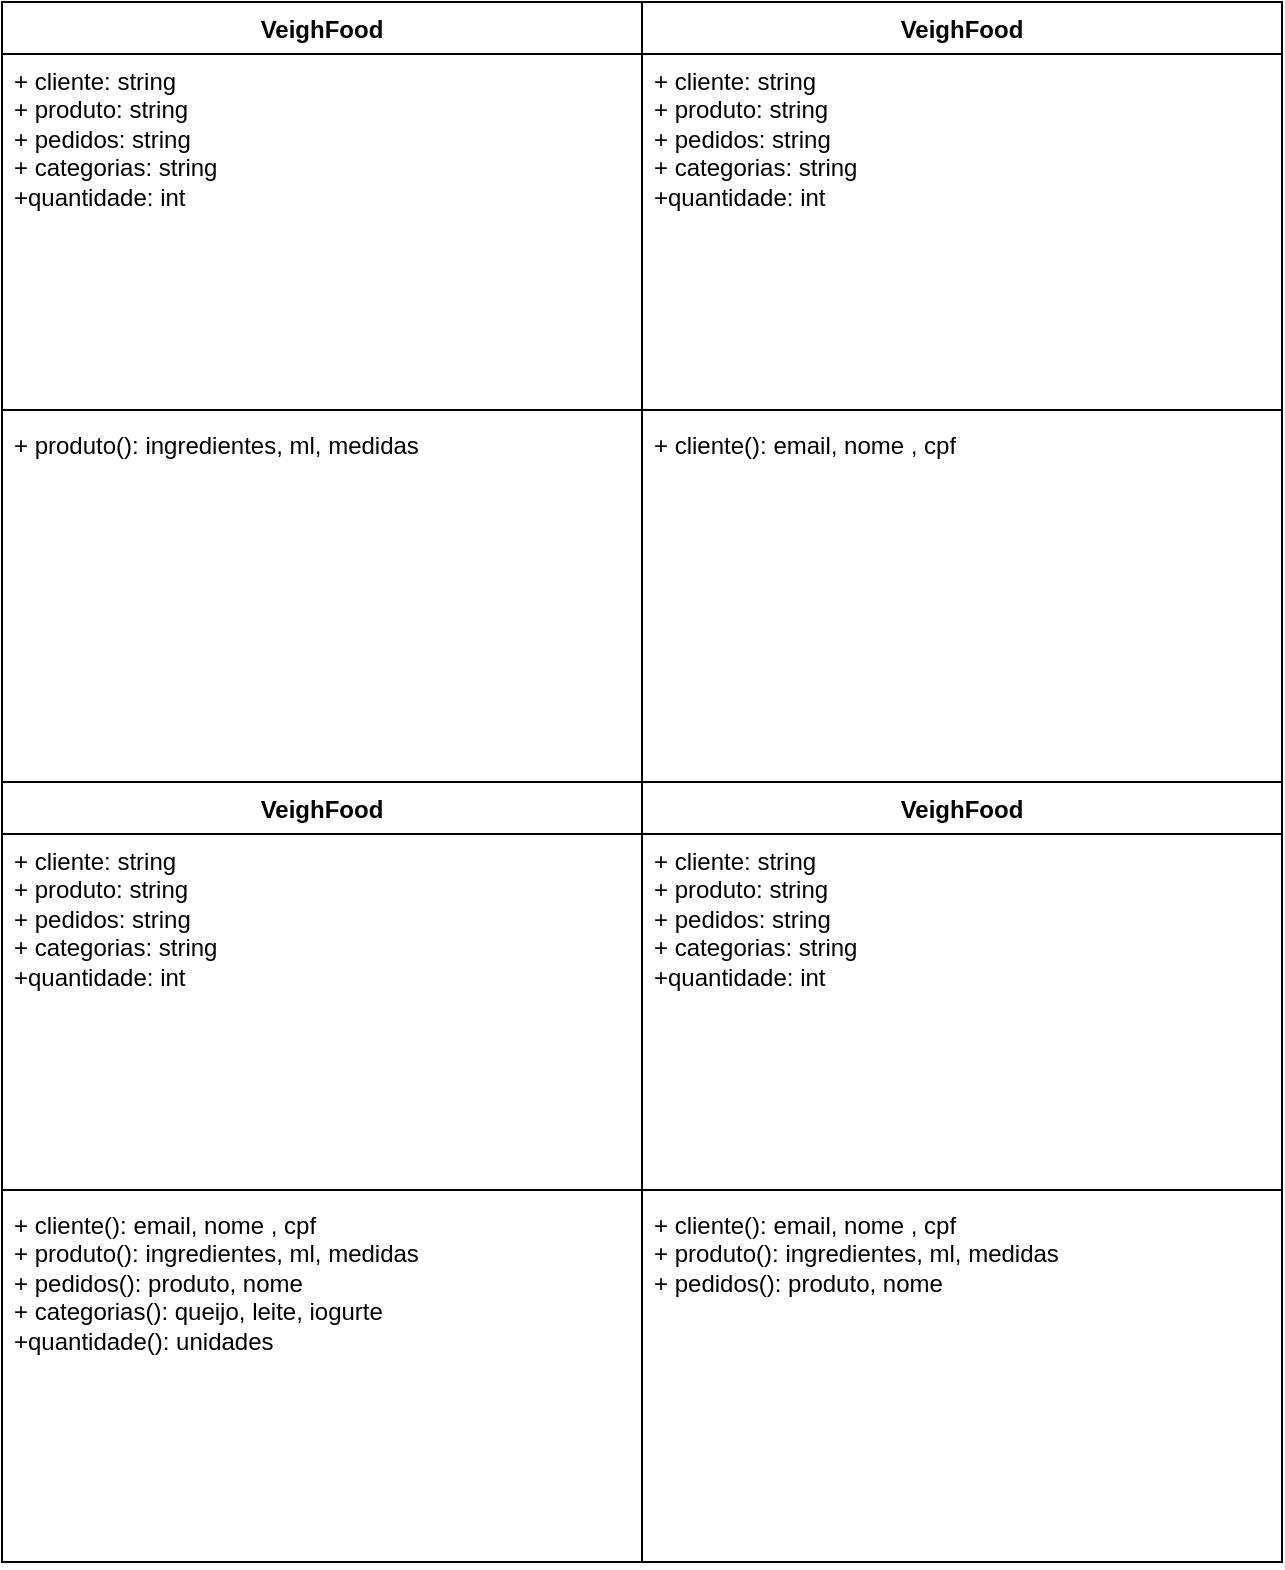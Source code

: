 <mxfile version="21.6.9" type="device">
  <diagram name="Página-1" id="n43PGUwGe6bY8UH6iurJ">
    <mxGraphModel dx="1050" dy="574" grid="1" gridSize="10" guides="1" tooltips="1" connect="1" arrows="1" fold="1" page="1" pageScale="1" pageWidth="827" pageHeight="1169" math="0" shadow="0">
      <root>
        <mxCell id="0" />
        <mxCell id="1" parent="0" />
        <mxCell id="Snnqn26lmNHYW8X-2z1D-1" value="VeighFood" style="swimlane;fontStyle=1;align=center;verticalAlign=top;childLayout=stackLayout;horizontal=1;startSize=26;horizontalStack=0;resizeParent=1;resizeParentMax=0;resizeLast=0;collapsible=1;marginBottom=0;whiteSpace=wrap;html=1;" vertex="1" parent="1">
          <mxGeometry x="320" width="320" height="390" as="geometry" />
        </mxCell>
        <mxCell id="Snnqn26lmNHYW8X-2z1D-2" value="+ cliente: string&lt;br&gt;+ produto: string&lt;br&gt;+ pedidos: string&lt;br&gt;+ categorias: string&lt;br&gt;+quantidade: int" style="text;strokeColor=none;fillColor=none;align=left;verticalAlign=top;spacingLeft=4;spacingRight=4;overflow=hidden;rotatable=0;points=[[0,0.5],[1,0.5]];portConstraint=eastwest;whiteSpace=wrap;html=1;" vertex="1" parent="Snnqn26lmNHYW8X-2z1D-1">
          <mxGeometry y="26" width="320" height="174" as="geometry" />
        </mxCell>
        <mxCell id="Snnqn26lmNHYW8X-2z1D-3" value="" style="line;strokeWidth=1;fillColor=none;align=left;verticalAlign=middle;spacingTop=-1;spacingLeft=3;spacingRight=3;rotatable=0;labelPosition=right;points=[];portConstraint=eastwest;strokeColor=inherit;" vertex="1" parent="Snnqn26lmNHYW8X-2z1D-1">
          <mxGeometry y="200" width="320" height="8" as="geometry" />
        </mxCell>
        <mxCell id="Snnqn26lmNHYW8X-2z1D-4" value="+ cliente(): email, nome , cpf&lt;br&gt;" style="text;strokeColor=none;fillColor=none;align=left;verticalAlign=top;spacingLeft=4;spacingRight=4;overflow=hidden;rotatable=0;points=[[0,0.5],[1,0.5]];portConstraint=eastwest;whiteSpace=wrap;html=1;" vertex="1" parent="Snnqn26lmNHYW8X-2z1D-1">
          <mxGeometry y="208" width="320" height="182" as="geometry" />
        </mxCell>
        <mxCell id="Snnqn26lmNHYW8X-2z1D-5" value="VeighFood" style="swimlane;fontStyle=1;align=center;verticalAlign=top;childLayout=stackLayout;horizontal=1;startSize=26;horizontalStack=0;resizeParent=1;resizeParentMax=0;resizeLast=0;collapsible=1;marginBottom=0;whiteSpace=wrap;html=1;" vertex="1" parent="1">
          <mxGeometry width="320" height="390" as="geometry" />
        </mxCell>
        <mxCell id="Snnqn26lmNHYW8X-2z1D-6" value="+ cliente: string&lt;br&gt;+ produto: string&lt;br&gt;+ pedidos: string&lt;br&gt;+ categorias: string&lt;br&gt;+quantidade: int" style="text;strokeColor=none;fillColor=none;align=left;verticalAlign=top;spacingLeft=4;spacingRight=4;overflow=hidden;rotatable=0;points=[[0,0.5],[1,0.5]];portConstraint=eastwest;whiteSpace=wrap;html=1;" vertex="1" parent="Snnqn26lmNHYW8X-2z1D-5">
          <mxGeometry y="26" width="320" height="174" as="geometry" />
        </mxCell>
        <mxCell id="Snnqn26lmNHYW8X-2z1D-7" value="" style="line;strokeWidth=1;fillColor=none;align=left;verticalAlign=middle;spacingTop=-1;spacingLeft=3;spacingRight=3;rotatable=0;labelPosition=right;points=[];portConstraint=eastwest;strokeColor=inherit;" vertex="1" parent="Snnqn26lmNHYW8X-2z1D-5">
          <mxGeometry y="200" width="320" height="8" as="geometry" />
        </mxCell>
        <mxCell id="Snnqn26lmNHYW8X-2z1D-8" value="+ produto(): ingredientes, ml, medidas&lt;br&gt;" style="text;strokeColor=none;fillColor=none;align=left;verticalAlign=top;spacingLeft=4;spacingRight=4;overflow=hidden;rotatable=0;points=[[0,0.5],[1,0.5]];portConstraint=eastwest;whiteSpace=wrap;html=1;" vertex="1" parent="Snnqn26lmNHYW8X-2z1D-5">
          <mxGeometry y="208" width="320" height="182" as="geometry" />
        </mxCell>
        <mxCell id="Snnqn26lmNHYW8X-2z1D-9" value="VeighFood" style="swimlane;fontStyle=1;align=center;verticalAlign=top;childLayout=stackLayout;horizontal=1;startSize=26;horizontalStack=0;resizeParent=1;resizeParentMax=0;resizeLast=0;collapsible=1;marginBottom=0;whiteSpace=wrap;html=1;" vertex="1" parent="1">
          <mxGeometry y="390" width="320" height="390" as="geometry" />
        </mxCell>
        <mxCell id="Snnqn26lmNHYW8X-2z1D-10" value="+ cliente: string&lt;br&gt;+ produto: string&lt;br&gt;+ pedidos: string&lt;br&gt;+ categorias: string&lt;br&gt;+quantidade: int" style="text;strokeColor=none;fillColor=none;align=left;verticalAlign=top;spacingLeft=4;spacingRight=4;overflow=hidden;rotatable=0;points=[[0,0.5],[1,0.5]];portConstraint=eastwest;whiteSpace=wrap;html=1;" vertex="1" parent="Snnqn26lmNHYW8X-2z1D-9">
          <mxGeometry y="26" width="320" height="174" as="geometry" />
        </mxCell>
        <mxCell id="Snnqn26lmNHYW8X-2z1D-11" value="" style="line;strokeWidth=1;fillColor=none;align=left;verticalAlign=middle;spacingTop=-1;spacingLeft=3;spacingRight=3;rotatable=0;labelPosition=right;points=[];portConstraint=eastwest;strokeColor=inherit;" vertex="1" parent="Snnqn26lmNHYW8X-2z1D-9">
          <mxGeometry y="200" width="320" height="8" as="geometry" />
        </mxCell>
        <mxCell id="Snnqn26lmNHYW8X-2z1D-12" value="+ cliente(): email, nome , cpf&lt;br&gt;+ produto(): ingredientes, ml, medidas&lt;br&gt;+ pedidos(): produto, nome&lt;br&gt;+ categorias(): queijo, leite, iogurte&lt;br&gt;+quantidade(): unidades" style="text;strokeColor=none;fillColor=none;align=left;verticalAlign=top;spacingLeft=4;spacingRight=4;overflow=hidden;rotatable=0;points=[[0,0.5],[1,0.5]];portConstraint=eastwest;whiteSpace=wrap;html=1;" vertex="1" parent="Snnqn26lmNHYW8X-2z1D-9">
          <mxGeometry y="208" width="320" height="182" as="geometry" />
        </mxCell>
        <mxCell id="Snnqn26lmNHYW8X-2z1D-13" value="VeighFood" style="swimlane;fontStyle=1;align=center;verticalAlign=top;childLayout=stackLayout;horizontal=1;startSize=26;horizontalStack=0;resizeParent=1;resizeParentMax=0;resizeLast=0;collapsible=1;marginBottom=0;whiteSpace=wrap;html=1;" vertex="1" parent="1">
          <mxGeometry x="320" y="390" width="320" height="390" as="geometry" />
        </mxCell>
        <mxCell id="Snnqn26lmNHYW8X-2z1D-14" value="+ cliente: string&lt;br&gt;+ produto: string&lt;br&gt;+ pedidos: string&lt;br&gt;+ categorias: string&lt;br&gt;+quantidade: int" style="text;strokeColor=none;fillColor=none;align=left;verticalAlign=top;spacingLeft=4;spacingRight=4;overflow=hidden;rotatable=0;points=[[0,0.5],[1,0.5]];portConstraint=eastwest;whiteSpace=wrap;html=1;" vertex="1" parent="Snnqn26lmNHYW8X-2z1D-13">
          <mxGeometry y="26" width="320" height="174" as="geometry" />
        </mxCell>
        <mxCell id="Snnqn26lmNHYW8X-2z1D-15" value="" style="line;strokeWidth=1;fillColor=none;align=left;verticalAlign=middle;spacingTop=-1;spacingLeft=3;spacingRight=3;rotatable=0;labelPosition=right;points=[];portConstraint=eastwest;strokeColor=inherit;" vertex="1" parent="Snnqn26lmNHYW8X-2z1D-13">
          <mxGeometry y="200" width="320" height="8" as="geometry" />
        </mxCell>
        <mxCell id="Snnqn26lmNHYW8X-2z1D-16" value="+ cliente(): email, nome , cpf&lt;br&gt;+ produto(): ingredientes, ml, medidas&lt;br&gt;+ pedidos(): produto, nome&lt;br&gt;" style="text;strokeColor=none;fillColor=none;align=left;verticalAlign=top;spacingLeft=4;spacingRight=4;overflow=hidden;rotatable=0;points=[[0,0.5],[1,0.5]];portConstraint=eastwest;whiteSpace=wrap;html=1;" vertex="1" parent="Snnqn26lmNHYW8X-2z1D-13">
          <mxGeometry y="208" width="320" height="182" as="geometry" />
        </mxCell>
      </root>
    </mxGraphModel>
  </diagram>
</mxfile>
